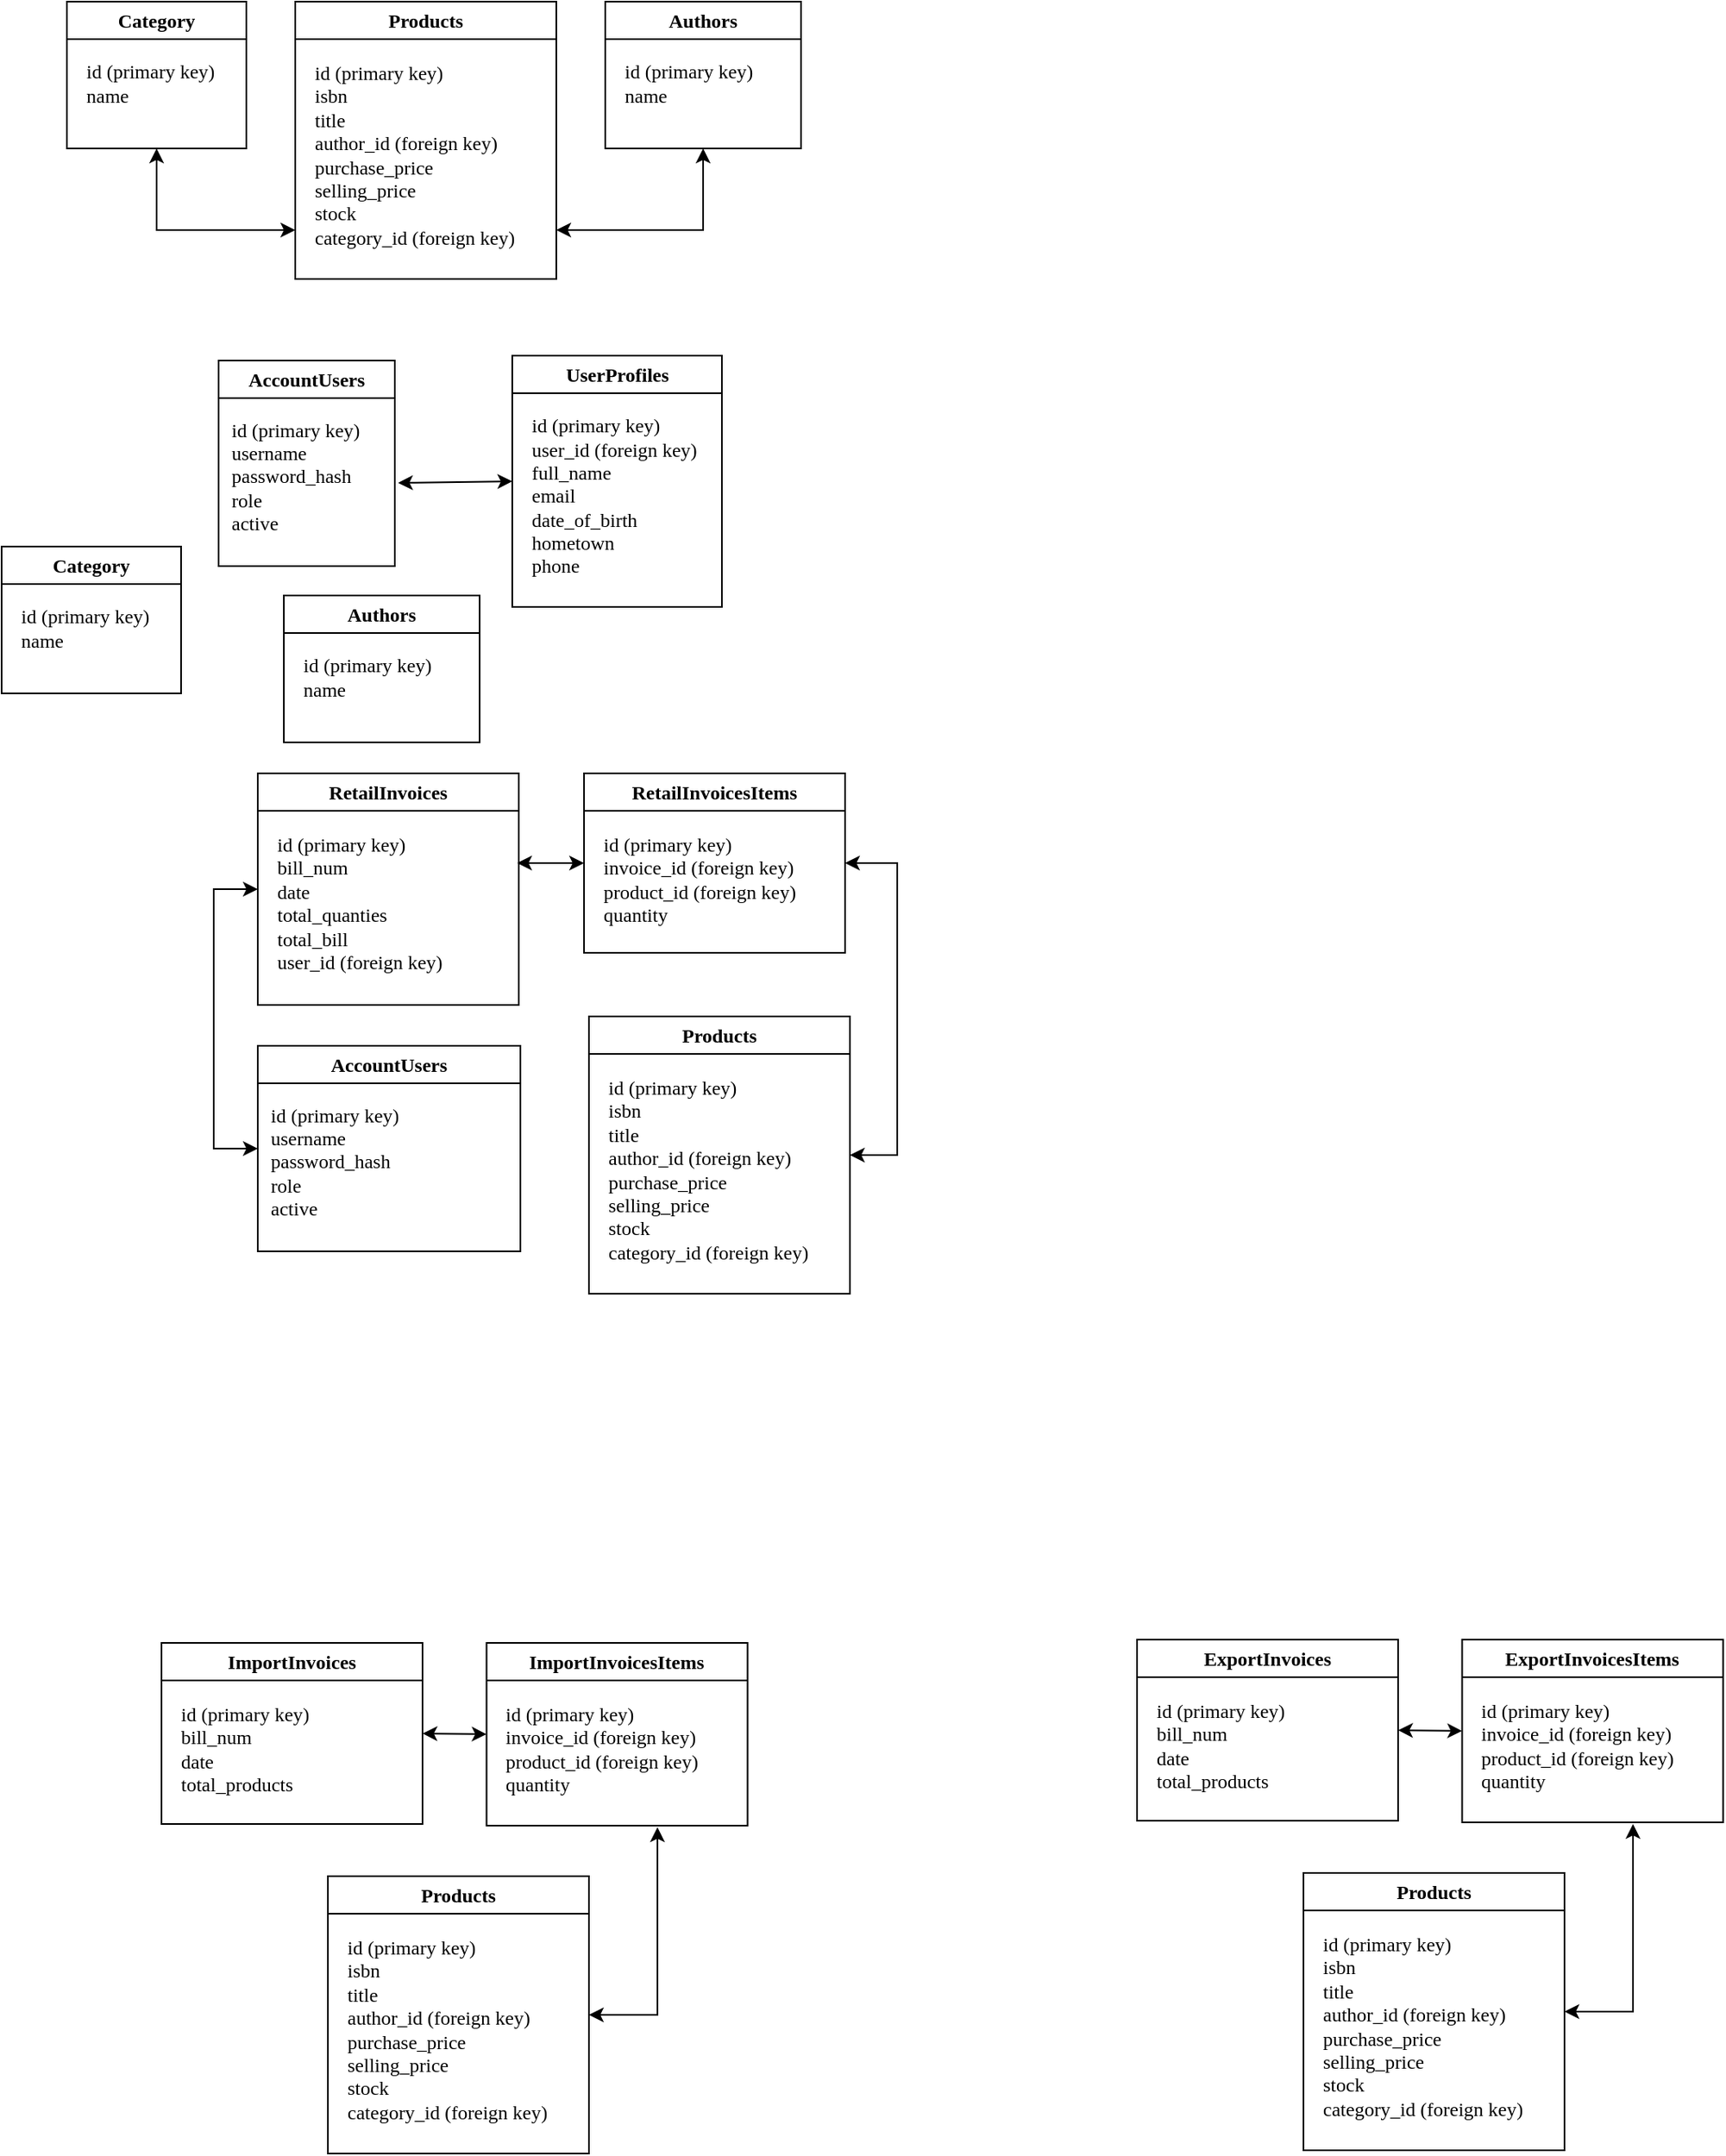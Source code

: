 <mxfile version="27.0.6">
  <diagram name="Trang-1" id="fNFz6v_nQ9KsTFH9t_8e">
    <mxGraphModel dx="1144" dy="401" grid="0" gridSize="10" guides="1" tooltips="1" connect="1" arrows="1" fold="1" page="0" pageScale="1" pageWidth="827" pageHeight="1169" math="0" shadow="0">
      <root>
        <mxCell id="0" />
        <mxCell id="1" parent="0" />
        <mxCell id="wfT7JlS0Z3bzpIXlGs-y-1" value="&lt;font face=&quot;Times New Roman&quot;&gt;Products&lt;/font&gt;" style="swimlane;whiteSpace=wrap;html=1;" vertex="1" parent="1">
          <mxGeometry x="50" y="230" width="160" height="170" as="geometry" />
        </mxCell>
        <mxCell id="wfT7JlS0Z3bzpIXlGs-y-6" value="&lt;font face=&quot;Times New Roman&quot;&gt;id (primary key)&lt;br&gt;isbn&lt;br&gt;title&lt;br&gt;author_id (foreign key)&lt;br&gt;purchase_price&lt;br&gt;selling_price&lt;br&gt;stock&lt;br&gt;category_id (foreign key)&lt;/font&gt;" style="text;whiteSpace=wrap;html=1;movable=1;resizable=1;rotatable=1;deletable=1;editable=1;locked=0;connectable=1;" vertex="1" parent="wfT7JlS0Z3bzpIXlGs-y-1">
          <mxGeometry x="10" y="30" width="170" height="140" as="geometry" />
        </mxCell>
        <mxCell id="wfT7JlS0Z3bzpIXlGs-y-15" value="" style="endArrow=classic;startArrow=classic;html=1;rounded=0;entryX=0.5;entryY=1;entryDx=0;entryDy=0;" edge="1" parent="wfT7JlS0Z3bzpIXlGs-y-1" target="wfT7JlS0Z3bzpIXlGs-y-3">
          <mxGeometry width="50" height="50" relative="1" as="geometry">
            <mxPoint x="160" y="140" as="sourcePoint" />
            <mxPoint x="210" y="90" as="targetPoint" />
            <Array as="points">
              <mxPoint x="250" y="140" />
            </Array>
          </mxGeometry>
        </mxCell>
        <mxCell id="wfT7JlS0Z3bzpIXlGs-y-2" value="&lt;font face=&quot;Times New Roman&quot;&gt;Category&lt;/font&gt;" style="swimlane;whiteSpace=wrap;html=1;" vertex="1" parent="1">
          <mxGeometry x="-90" y="230" width="110" height="90" as="geometry" />
        </mxCell>
        <mxCell id="wfT7JlS0Z3bzpIXlGs-y-12" value="&lt;font face=&quot;Times New Roman&quot;&gt;id (primary key)&lt;/font&gt;&lt;div&gt;&lt;font face=&quot;Times New Roman&quot;&gt;name&lt;/font&gt;&lt;/div&gt;" style="text;html=1;align=left;verticalAlign=middle;resizable=0;points=[];autosize=1;strokeColor=none;fillColor=none;" vertex="1" parent="wfT7JlS0Z3bzpIXlGs-y-2">
          <mxGeometry x="10" y="30" width="100" height="40" as="geometry" />
        </mxCell>
        <mxCell id="wfT7JlS0Z3bzpIXlGs-y-3" value="&lt;font face=&quot;Times New Roman&quot;&gt;Authors&lt;/font&gt;" style="swimlane;whiteSpace=wrap;html=1;" vertex="1" parent="1">
          <mxGeometry x="240" y="230" width="120" height="90" as="geometry" />
        </mxCell>
        <mxCell id="wfT7JlS0Z3bzpIXlGs-y-13" value="&lt;font face=&quot;Times New Roman&quot;&gt;id (primary key)&lt;/font&gt;&lt;div&gt;&lt;font face=&quot;Times New Roman&quot;&gt;name&lt;/font&gt;&lt;/div&gt;" style="text;html=1;align=left;verticalAlign=middle;resizable=0;points=[];autosize=1;strokeColor=none;fillColor=none;" vertex="1" parent="wfT7JlS0Z3bzpIXlGs-y-3">
          <mxGeometry x="10" y="30" width="100" height="40" as="geometry" />
        </mxCell>
        <mxCell id="wfT7JlS0Z3bzpIXlGs-y-14" value="" style="endArrow=classic;startArrow=classic;html=1;rounded=0;exitX=0.5;exitY=1;exitDx=0;exitDy=0;" edge="1" parent="1" source="wfT7JlS0Z3bzpIXlGs-y-2">
          <mxGeometry width="50" height="50" relative="1" as="geometry">
            <mxPoint x="-50" y="410" as="sourcePoint" />
            <mxPoint x="50" y="370" as="targetPoint" />
            <Array as="points">
              <mxPoint x="-35" y="370" />
            </Array>
          </mxGeometry>
        </mxCell>
        <mxCell id="wfT7JlS0Z3bzpIXlGs-y-16" value="&lt;font face=&quot;Times New Roman&quot;&gt;AccountUsers&lt;/font&gt;" style="swimlane;whiteSpace=wrap;html=1;" vertex="1" parent="1">
          <mxGeometry x="3" y="450" width="108" height="126" as="geometry" />
        </mxCell>
        <mxCell id="wfT7JlS0Z3bzpIXlGs-y-17" value="&lt;font face=&quot;Times New Roman&quot;&gt;id (primary key)&lt;/font&gt;&lt;div&gt;&lt;font face=&quot;Times New Roman&quot;&gt;username&lt;/font&gt;&lt;/div&gt;&lt;div&gt;&lt;font face=&quot;Times New Roman&quot;&gt;password_hash&lt;/font&gt;&lt;/div&gt;&lt;div&gt;&lt;font face=&quot;Times New Roman&quot;&gt;role&lt;/font&gt;&lt;/div&gt;&lt;div&gt;&lt;font face=&quot;Times New Roman&quot;&gt;active&lt;/font&gt;&lt;/div&gt;" style="text;html=1;align=left;verticalAlign=middle;resizable=0;points=[];autosize=1;strokeColor=none;fillColor=none;" vertex="1" parent="wfT7JlS0Z3bzpIXlGs-y-16">
          <mxGeometry x="5.5" y="29" width="97" height="84" as="geometry" />
        </mxCell>
        <mxCell id="wfT7JlS0Z3bzpIXlGs-y-18" value="&lt;font face=&quot;Times New Roman&quot;&gt;UserProfiles&lt;/font&gt;" style="swimlane;whiteSpace=wrap;html=1;" vertex="1" parent="1">
          <mxGeometry x="183" y="447" width="128.5" height="154" as="geometry" />
        </mxCell>
        <mxCell id="wfT7JlS0Z3bzpIXlGs-y-19" value="&lt;font face=&quot;Times New Roman&quot;&gt;id (primary key)&lt;/font&gt;&lt;div&gt;&lt;font face=&quot;Times New Roman&quot;&gt;user_id (foreign key)&lt;/font&gt;&lt;/div&gt;&lt;div&gt;&lt;font face=&quot;Times New Roman&quot;&gt;full_name&lt;/font&gt;&lt;/div&gt;&lt;div&gt;&lt;font face=&quot;Times New Roman&quot;&gt;email&lt;/font&gt;&lt;/div&gt;&lt;div&gt;&lt;font face=&quot;Times New Roman&quot;&gt;date_of_birth&lt;/font&gt;&lt;/div&gt;&lt;div&gt;&lt;font face=&quot;Times New Roman&quot;&gt;hometown&lt;/font&gt;&lt;/div&gt;&lt;div&gt;&lt;font face=&quot;Times New Roman&quot;&gt;phone&lt;/font&gt;&lt;/div&gt;" style="text;html=1;align=left;verticalAlign=middle;resizable=0;points=[];autosize=1;strokeColor=none;fillColor=none;" vertex="1" parent="wfT7JlS0Z3bzpIXlGs-y-18">
          <mxGeometry x="9.5" y="29" width="119" height="113" as="geometry" />
        </mxCell>
        <mxCell id="wfT7JlS0Z3bzpIXlGs-y-20" value="" style="endArrow=classic;startArrow=classic;html=1;rounded=0;entryX=0;entryY=0.5;entryDx=0;entryDy=0;" edge="1" parent="1" target="wfT7JlS0Z3bzpIXlGs-y-18">
          <mxGeometry width="50" height="50" relative="1" as="geometry">
            <mxPoint x="113" y="525" as="sourcePoint" />
            <mxPoint x="143" y="529" as="targetPoint" />
          </mxGeometry>
        </mxCell>
        <mxCell id="wfT7JlS0Z3bzpIXlGs-y-21" value="&lt;font face=&quot;Times New Roman&quot;&gt;Products&lt;/font&gt;" style="swimlane;whiteSpace=wrap;html=1;" vertex="1" parent="1">
          <mxGeometry x="230" y="852" width="160" height="170" as="geometry" />
        </mxCell>
        <mxCell id="wfT7JlS0Z3bzpIXlGs-y-22" value="&lt;font face=&quot;Times New Roman&quot;&gt;id (primary key)&lt;br&gt;isbn&lt;br&gt;title&lt;br&gt;author_id (foreign key)&lt;br&gt;purchase_price&lt;br&gt;selling_price&lt;br&gt;stock&lt;br&gt;category_id (foreign key)&lt;/font&gt;" style="text;whiteSpace=wrap;html=1;movable=1;resizable=1;rotatable=1;deletable=1;editable=1;locked=0;connectable=1;" vertex="1" parent="wfT7JlS0Z3bzpIXlGs-y-21">
          <mxGeometry x="10" y="30" width="138" height="128" as="geometry" />
        </mxCell>
        <mxCell id="wfT7JlS0Z3bzpIXlGs-y-24" value="&lt;font face=&quot;Times New Roman&quot;&gt;Category&lt;/font&gt;" style="swimlane;whiteSpace=wrap;html=1;" vertex="1" parent="1">
          <mxGeometry x="-130" y="564" width="110" height="90" as="geometry" />
        </mxCell>
        <mxCell id="wfT7JlS0Z3bzpIXlGs-y-25" value="&lt;font face=&quot;Times New Roman&quot;&gt;id (primary key)&lt;/font&gt;&lt;div&gt;&lt;font face=&quot;Times New Roman&quot;&gt;name&lt;/font&gt;&lt;/div&gt;" style="text;html=1;align=left;verticalAlign=middle;resizable=0;points=[];autosize=1;strokeColor=none;fillColor=none;" vertex="1" parent="wfT7JlS0Z3bzpIXlGs-y-24">
          <mxGeometry x="10" y="30" width="100" height="40" as="geometry" />
        </mxCell>
        <mxCell id="wfT7JlS0Z3bzpIXlGs-y-26" value="&lt;font face=&quot;Times New Roman&quot;&gt;Authors&lt;/font&gt;" style="swimlane;whiteSpace=wrap;html=1;" vertex="1" parent="1">
          <mxGeometry x="43" y="594" width="120" height="90" as="geometry" />
        </mxCell>
        <mxCell id="wfT7JlS0Z3bzpIXlGs-y-27" value="&lt;font face=&quot;Times New Roman&quot;&gt;id (primary key)&lt;/font&gt;&lt;div&gt;&lt;font face=&quot;Times New Roman&quot;&gt;name&lt;/font&gt;&lt;/div&gt;" style="text;html=1;align=left;verticalAlign=middle;resizable=0;points=[];autosize=1;strokeColor=none;fillColor=none;" vertex="1" parent="wfT7JlS0Z3bzpIXlGs-y-26">
          <mxGeometry x="10" y="30" width="100" height="40" as="geometry" />
        </mxCell>
        <mxCell id="wfT7JlS0Z3bzpIXlGs-y-29" value="&lt;font face=&quot;Times New Roman&quot;&gt;AccountUsers&lt;/font&gt;" style="swimlane;whiteSpace=wrap;html=1;" vertex="1" parent="1">
          <mxGeometry x="27" y="870" width="161" height="126" as="geometry" />
        </mxCell>
        <mxCell id="wfT7JlS0Z3bzpIXlGs-y-30" value="&lt;font face=&quot;Times New Roman&quot;&gt;id (primary key)&lt;/font&gt;&lt;div&gt;&lt;font face=&quot;Times New Roman&quot;&gt;username&lt;/font&gt;&lt;/div&gt;&lt;div&gt;&lt;font face=&quot;Times New Roman&quot;&gt;password_hash&lt;/font&gt;&lt;/div&gt;&lt;div&gt;&lt;font face=&quot;Times New Roman&quot;&gt;role&lt;/font&gt;&lt;/div&gt;&lt;div&gt;&lt;font face=&quot;Times New Roman&quot;&gt;active&lt;/font&gt;&lt;/div&gt;" style="text;html=1;align=left;verticalAlign=middle;resizable=0;points=[];autosize=1;strokeColor=none;fillColor=none;" vertex="1" parent="wfT7JlS0Z3bzpIXlGs-y-29">
          <mxGeometry x="5.5" y="29" width="97" height="84" as="geometry" />
        </mxCell>
        <mxCell id="wfT7JlS0Z3bzpIXlGs-y-31" value="&lt;font face=&quot;Times New Roman&quot;&gt;RetailInvoices&lt;/font&gt;" style="swimlane;whiteSpace=wrap;html=1;" vertex="1" parent="1">
          <mxGeometry x="27" y="703" width="160" height="142" as="geometry" />
        </mxCell>
        <mxCell id="wfT7JlS0Z3bzpIXlGs-y-32" value="&lt;font face=&quot;Times New Roman&quot;&gt;id (primary key)&lt;br&gt;bill_num&lt;br&gt;date&lt;br&gt;total_quanties&lt;br&gt;total_bill&lt;br&gt;user_id (foreign key)&lt;/font&gt;" style="text;whiteSpace=wrap;html=1;movable=1;resizable=1;rotatable=1;deletable=1;editable=1;locked=0;connectable=1;" vertex="1" parent="wfT7JlS0Z3bzpIXlGs-y-31">
          <mxGeometry x="10" y="30" width="132" height="97" as="geometry" />
        </mxCell>
        <mxCell id="wfT7JlS0Z3bzpIXlGs-y-33" value="&lt;font face=&quot;Times New Roman&quot;&gt;RetailInvoicesItems&lt;/font&gt;" style="swimlane;whiteSpace=wrap;html=1;" vertex="1" parent="1">
          <mxGeometry x="227" y="703" width="160" height="110" as="geometry" />
        </mxCell>
        <mxCell id="wfT7JlS0Z3bzpIXlGs-y-34" value="&lt;font face=&quot;Times New Roman&quot;&gt;id (primary key)&lt;br&gt;invoice_id (foreign key)&lt;br&gt;product_id (foreign key)&lt;br&gt;quantity&lt;/font&gt;" style="text;whiteSpace=wrap;html=1;movable=1;resizable=1;rotatable=1;deletable=1;editable=1;locked=0;connectable=1;" vertex="1" parent="wfT7JlS0Z3bzpIXlGs-y-33">
          <mxGeometry x="10" y="30" width="133" height="72" as="geometry" />
        </mxCell>
        <mxCell id="wfT7JlS0Z3bzpIXlGs-y-37" value="" style="endArrow=classic;startArrow=classic;html=1;rounded=0;entryX=0;entryY=0.5;entryDx=0;entryDy=0;" edge="1" parent="1" target="wfT7JlS0Z3bzpIXlGs-y-33">
          <mxGeometry width="50" height="50" relative="1" as="geometry">
            <mxPoint x="186" y="758" as="sourcePoint" />
            <mxPoint x="141" y="868" as="targetPoint" />
          </mxGeometry>
        </mxCell>
        <mxCell id="wfT7JlS0Z3bzpIXlGs-y-39" value="" style="endArrow=classic;startArrow=classic;html=1;rounded=0;entryX=1;entryY=0.5;entryDx=0;entryDy=0;exitX=1;exitY=0.5;exitDx=0;exitDy=0;" edge="1" parent="1" source="wfT7JlS0Z3bzpIXlGs-y-21" target="wfT7JlS0Z3bzpIXlGs-y-33">
          <mxGeometry width="50" height="50" relative="1" as="geometry">
            <mxPoint x="91" y="918" as="sourcePoint" />
            <mxPoint x="141" y="868" as="targetPoint" />
            <Array as="points">
              <mxPoint x="419" y="937" />
              <mxPoint x="419" y="758" />
            </Array>
          </mxGeometry>
        </mxCell>
        <mxCell id="wfT7JlS0Z3bzpIXlGs-y-41" value="" style="endArrow=classic;startArrow=classic;html=1;rounded=0;entryX=0;entryY=0.5;entryDx=0;entryDy=0;exitX=0;exitY=0.5;exitDx=0;exitDy=0;" edge="1" parent="1" source="wfT7JlS0Z3bzpIXlGs-y-29" target="wfT7JlS0Z3bzpIXlGs-y-31">
          <mxGeometry width="50" height="50" relative="1" as="geometry">
            <mxPoint x="112" y="918" as="sourcePoint" />
            <mxPoint x="162" y="868" as="targetPoint" />
            <Array as="points">
              <mxPoint y="933" />
              <mxPoint y="774" />
            </Array>
          </mxGeometry>
        </mxCell>
        <mxCell id="wfT7JlS0Z3bzpIXlGs-y-42" value="&lt;font face=&quot;Times New Roman&quot;&gt;Products&lt;/font&gt;" style="swimlane;whiteSpace=wrap;html=1;" vertex="1" parent="1">
          <mxGeometry x="70" y="1379" width="160" height="170" as="geometry" />
        </mxCell>
        <mxCell id="wfT7JlS0Z3bzpIXlGs-y-43" value="&lt;font face=&quot;Times New Roman&quot;&gt;id (primary key)&lt;br&gt;isbn&lt;br&gt;title&lt;br&gt;author_id (foreign key)&lt;br&gt;purchase_price&lt;br&gt;selling_price&lt;br&gt;stock&lt;br&gt;category_id (foreign key)&lt;/font&gt;" style="text;whiteSpace=wrap;html=1;movable=1;resizable=1;rotatable=1;deletable=1;editable=1;locked=0;connectable=1;" vertex="1" parent="wfT7JlS0Z3bzpIXlGs-y-42">
          <mxGeometry x="10" y="30" width="138" height="128" as="geometry" />
        </mxCell>
        <mxCell id="wfT7JlS0Z3bzpIXlGs-y-46" value="&lt;font face=&quot;Times New Roman&quot;&gt;ImportInvoices&lt;/font&gt;" style="swimlane;whiteSpace=wrap;html=1;" vertex="1" parent="1">
          <mxGeometry x="-32" y="1236" width="160" height="111" as="geometry" />
        </mxCell>
        <mxCell id="wfT7JlS0Z3bzpIXlGs-y-47" value="&lt;font face=&quot;Times New Roman&quot;&gt;id (primary key)&lt;br&gt;bill_num&lt;br&gt;date&lt;/font&gt;&lt;div&gt;&lt;font face=&quot;Times New Roman&quot;&gt;total_products&lt;br&gt;&lt;br&gt;&lt;/font&gt;&lt;/div&gt;" style="text;whiteSpace=wrap;html=1;movable=1;resizable=1;rotatable=1;deletable=1;editable=1;locked=0;connectable=1;" vertex="1" parent="wfT7JlS0Z3bzpIXlGs-y-46">
          <mxGeometry x="10" y="30" width="134" height="71" as="geometry" />
        </mxCell>
        <mxCell id="wfT7JlS0Z3bzpIXlGs-y-48" value="&lt;font face=&quot;Times New Roman&quot;&gt;ImportInvoicesItems&lt;/font&gt;" style="swimlane;whiteSpace=wrap;html=1;" vertex="1" parent="1">
          <mxGeometry x="167.25" y="1236" width="160" height="112" as="geometry" />
        </mxCell>
        <mxCell id="wfT7JlS0Z3bzpIXlGs-y-49" value="&lt;font face=&quot;Times New Roman&quot;&gt;id (primary key)&lt;br&gt;invoice_id (foreign key)&lt;br&gt;product_id (foreign key)&lt;br&gt;quantity&lt;/font&gt;" style="text;whiteSpace=wrap;html=1;movable=1;resizable=1;rotatable=1;deletable=1;editable=1;locked=0;connectable=1;" vertex="1" parent="wfT7JlS0Z3bzpIXlGs-y-48">
          <mxGeometry x="10" y="30" width="133" height="72" as="geometry" />
        </mxCell>
        <mxCell id="wfT7JlS0Z3bzpIXlGs-y-56" value="" style="endArrow=classic;startArrow=classic;html=1;rounded=0;exitX=1;exitY=0.5;exitDx=0;exitDy=0;entryX=0;entryY=0.5;entryDx=0;entryDy=0;" edge="1" parent="1" source="wfT7JlS0Z3bzpIXlGs-y-46" target="wfT7JlS0Z3bzpIXlGs-y-48">
          <mxGeometry width="50" height="50" relative="1" as="geometry">
            <mxPoint x="188" y="1426" as="sourcePoint" />
            <mxPoint x="238" y="1376" as="targetPoint" />
          </mxGeometry>
        </mxCell>
        <mxCell id="wfT7JlS0Z3bzpIXlGs-y-57" value="" style="endArrow=classic;startArrow=classic;html=1;rounded=0;exitX=1;exitY=0.5;exitDx=0;exitDy=0;" edge="1" parent="1" source="wfT7JlS0Z3bzpIXlGs-y-42">
          <mxGeometry width="50" height="50" relative="1" as="geometry">
            <mxPoint x="188" y="1426" as="sourcePoint" />
            <mxPoint x="272" y="1349" as="targetPoint" />
            <Array as="points">
              <mxPoint x="272" y="1464" />
            </Array>
          </mxGeometry>
        </mxCell>
        <mxCell id="wfT7JlS0Z3bzpIXlGs-y-66" value="&lt;font face=&quot;Times New Roman&quot;&gt;Products&lt;/font&gt;" style="swimlane;whiteSpace=wrap;html=1;" vertex="1" parent="1">
          <mxGeometry x="668" y="1377" width="160" height="170" as="geometry" />
        </mxCell>
        <mxCell id="wfT7JlS0Z3bzpIXlGs-y-67" value="&lt;font face=&quot;Times New Roman&quot;&gt;id (primary key)&lt;br&gt;isbn&lt;br&gt;title&lt;br&gt;author_id (foreign key)&lt;br&gt;purchase_price&lt;br&gt;selling_price&lt;br&gt;stock&lt;br&gt;category_id (foreign key)&lt;/font&gt;" style="text;whiteSpace=wrap;html=1;movable=1;resizable=1;rotatable=1;deletable=1;editable=1;locked=0;connectable=1;" vertex="1" parent="wfT7JlS0Z3bzpIXlGs-y-66">
          <mxGeometry x="10" y="30" width="138" height="128" as="geometry" />
        </mxCell>
        <mxCell id="wfT7JlS0Z3bzpIXlGs-y-68" value="&lt;font face=&quot;Times New Roman&quot;&gt;ExportInvoices&lt;/font&gt;" style="swimlane;whiteSpace=wrap;html=1;" vertex="1" parent="1">
          <mxGeometry x="566" y="1234" width="160" height="111" as="geometry" />
        </mxCell>
        <mxCell id="wfT7JlS0Z3bzpIXlGs-y-69" value="&lt;font face=&quot;Times New Roman&quot;&gt;id (primary key)&lt;br&gt;bill_num&lt;br&gt;date&lt;/font&gt;&lt;div&gt;&lt;font face=&quot;Times New Roman&quot;&gt;total_products&lt;br&gt;&lt;br&gt;&lt;/font&gt;&lt;/div&gt;" style="text;whiteSpace=wrap;html=1;movable=1;resizable=1;rotatable=1;deletable=1;editable=1;locked=0;connectable=1;" vertex="1" parent="wfT7JlS0Z3bzpIXlGs-y-68">
          <mxGeometry x="10" y="30" width="134" height="71" as="geometry" />
        </mxCell>
        <mxCell id="wfT7JlS0Z3bzpIXlGs-y-70" value="&lt;font face=&quot;Times New Roman&quot;&gt;ExportInvoicesItems&lt;/font&gt;" style="swimlane;whiteSpace=wrap;html=1;" vertex="1" parent="1">
          <mxGeometry x="765.25" y="1234" width="160" height="112" as="geometry" />
        </mxCell>
        <mxCell id="wfT7JlS0Z3bzpIXlGs-y-71" value="&lt;font face=&quot;Times New Roman&quot;&gt;id (primary key)&lt;br&gt;invoice_id (foreign key)&lt;br&gt;product_id (foreign key)&lt;br&gt;quantity&lt;/font&gt;" style="text;whiteSpace=wrap;html=1;movable=1;resizable=1;rotatable=1;deletable=1;editable=1;locked=0;connectable=1;" vertex="1" parent="wfT7JlS0Z3bzpIXlGs-y-70">
          <mxGeometry x="10" y="30" width="133" height="72" as="geometry" />
        </mxCell>
        <mxCell id="wfT7JlS0Z3bzpIXlGs-y-72" value="" style="endArrow=classic;startArrow=classic;html=1;rounded=0;exitX=1;exitY=0.5;exitDx=0;exitDy=0;entryX=0;entryY=0.5;entryDx=0;entryDy=0;" edge="1" parent="1" source="wfT7JlS0Z3bzpIXlGs-y-68" target="wfT7JlS0Z3bzpIXlGs-y-70">
          <mxGeometry width="50" height="50" relative="1" as="geometry">
            <mxPoint x="786" y="1424" as="sourcePoint" />
            <mxPoint x="836" y="1374" as="targetPoint" />
          </mxGeometry>
        </mxCell>
        <mxCell id="wfT7JlS0Z3bzpIXlGs-y-73" value="" style="endArrow=classic;startArrow=classic;html=1;rounded=0;exitX=1;exitY=0.5;exitDx=0;exitDy=0;" edge="1" parent="1" source="wfT7JlS0Z3bzpIXlGs-y-66">
          <mxGeometry width="50" height="50" relative="1" as="geometry">
            <mxPoint x="786" y="1424" as="sourcePoint" />
            <mxPoint x="870" y="1347" as="targetPoint" />
            <Array as="points">
              <mxPoint x="870" y="1462" />
            </Array>
          </mxGeometry>
        </mxCell>
      </root>
    </mxGraphModel>
  </diagram>
</mxfile>
